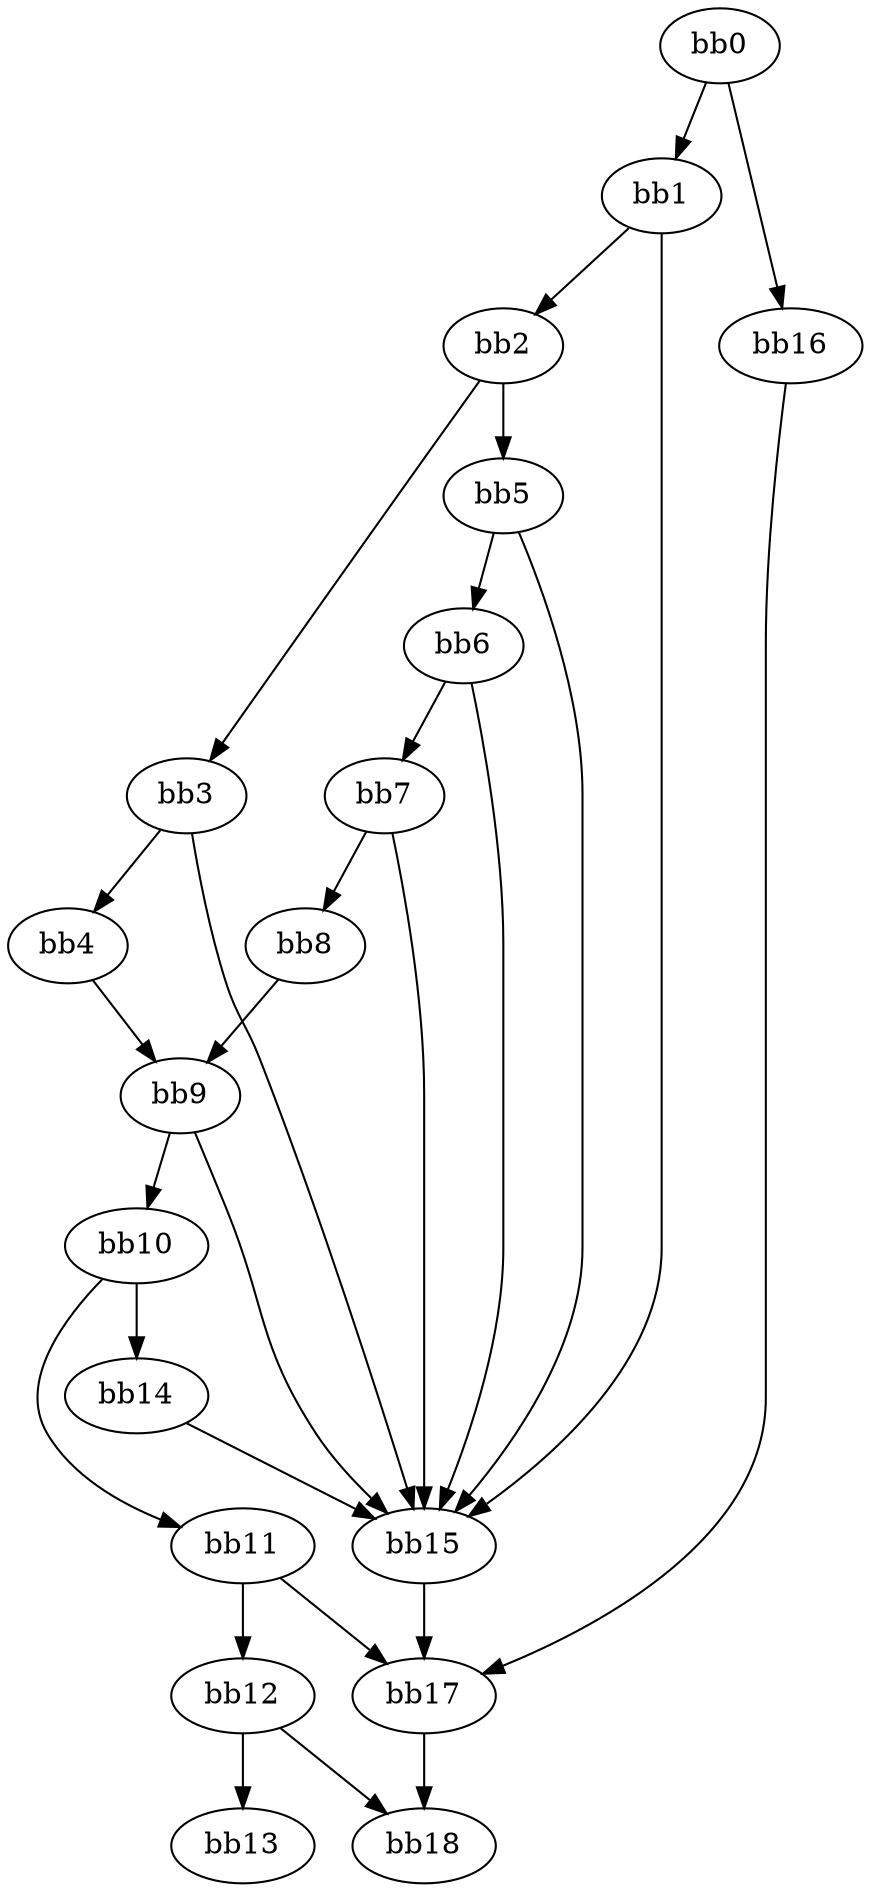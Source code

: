 digraph {
    0 [ label = "bb0\l" ]
    1 [ label = "bb1\l" ]
    2 [ label = "bb2\l" ]
    3 [ label = "bb3\l" ]
    4 [ label = "bb4\l" ]
    5 [ label = "bb5\l" ]
    6 [ label = "bb6\l" ]
    7 [ label = "bb7\l" ]
    8 [ label = "bb8\l" ]
    9 [ label = "bb9\l" ]
    10 [ label = "bb10\l" ]
    11 [ label = "bb11\l" ]
    12 [ label = "bb12\l" ]
    13 [ label = "bb13\l" ]
    14 [ label = "bb14\l" ]
    15 [ label = "bb15\l" ]
    16 [ label = "bb16\l" ]
    17 [ label = "bb17\l" ]
    18 [ label = "bb18\l" ]
    0 -> 1 [ ]
    0 -> 16 [ ]
    1 -> 2 [ ]
    1 -> 15 [ ]
    2 -> 3 [ ]
    2 -> 5 [ ]
    3 -> 4 [ ]
    3 -> 15 [ ]
    4 -> 9 [ ]
    5 -> 6 [ ]
    5 -> 15 [ ]
    6 -> 7 [ ]
    6 -> 15 [ ]
    7 -> 8 [ ]
    7 -> 15 [ ]
    8 -> 9 [ ]
    9 -> 10 [ ]
    9 -> 15 [ ]
    10 -> 11 [ ]
    10 -> 14 [ ]
    11 -> 12 [ ]
    11 -> 17 [ ]
    12 -> 13 [ ]
    12 -> 18 [ ]
    14 -> 15 [ ]
    15 -> 17 [ ]
    16 -> 17 [ ]
    17 -> 18 [ ]
}

